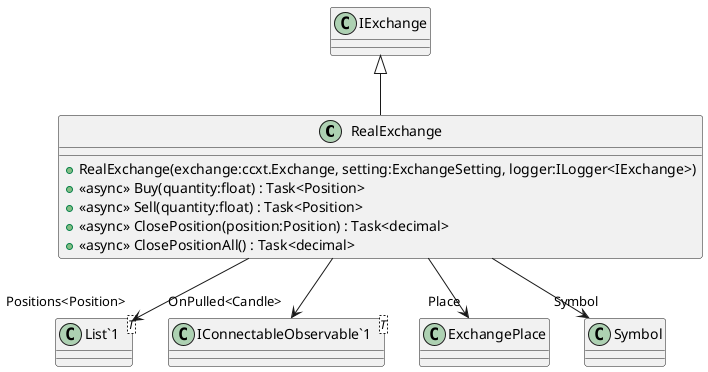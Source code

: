 @startuml
class RealExchange {
    + RealExchange(exchange:ccxt.Exchange, setting:ExchangeSetting, logger:ILogger<IExchange>)
    + <<async>> Buy(quantity:float) : Task<Position>
    + <<async>> Sell(quantity:float) : Task<Position>
    + <<async>> ClosePosition(position:Position) : Task<decimal>
    + <<async>> ClosePositionAll() : Task<decimal>
}
class "List`1"<T> {
}
class "IConnectableObservable`1"<T> {
}
IExchange <|-- RealExchange
RealExchange --> "Place" ExchangePlace
RealExchange --> "Positions<Position>" "List`1"
RealExchange --> "Symbol" Symbol
RealExchange --> "OnPulled<Candle>" "IConnectableObservable`1"
@enduml
